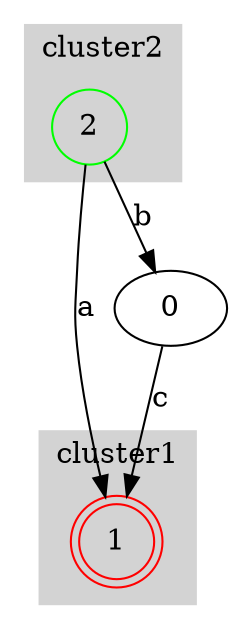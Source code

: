 digraph G {
subgraph cluster_0 {
style=filled;
color=lightgrey;
label=cluster0;
}
subgraph cluster_1 {
style=filled;
color=lightgrey;
1[shape=doublecircle color=red]
label=cluster1;
}
subgraph cluster_2 {
style=filled;
color=lightgrey;
2[shape=circle color=green]
label=cluster2;
}
0->1[label= "c" ]
2->1[label= "a" ]
2->0[label= "b" ]
}
